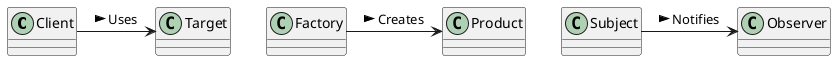 @startuml
Client -right-> Target : Uses >
Factory -right-> Product : Creates >
Subject -right-> Observer : Notifies >
@enduml